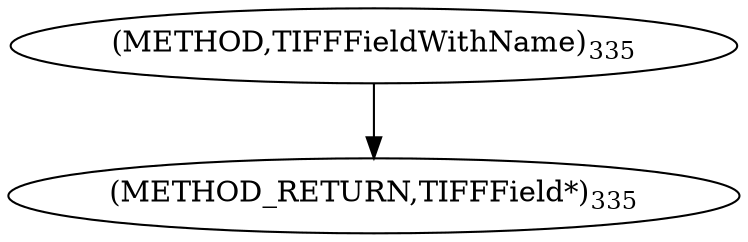 digraph "TIFFFieldWithName" {  
"8430" [label = <(METHOD,TIFFFieldWithName)<SUB>335</SUB>> ]
"8433" [label = <(METHOD_RETURN,TIFFField*)<SUB>335</SUB>> ]
  "8430" -> "8433" 
}
